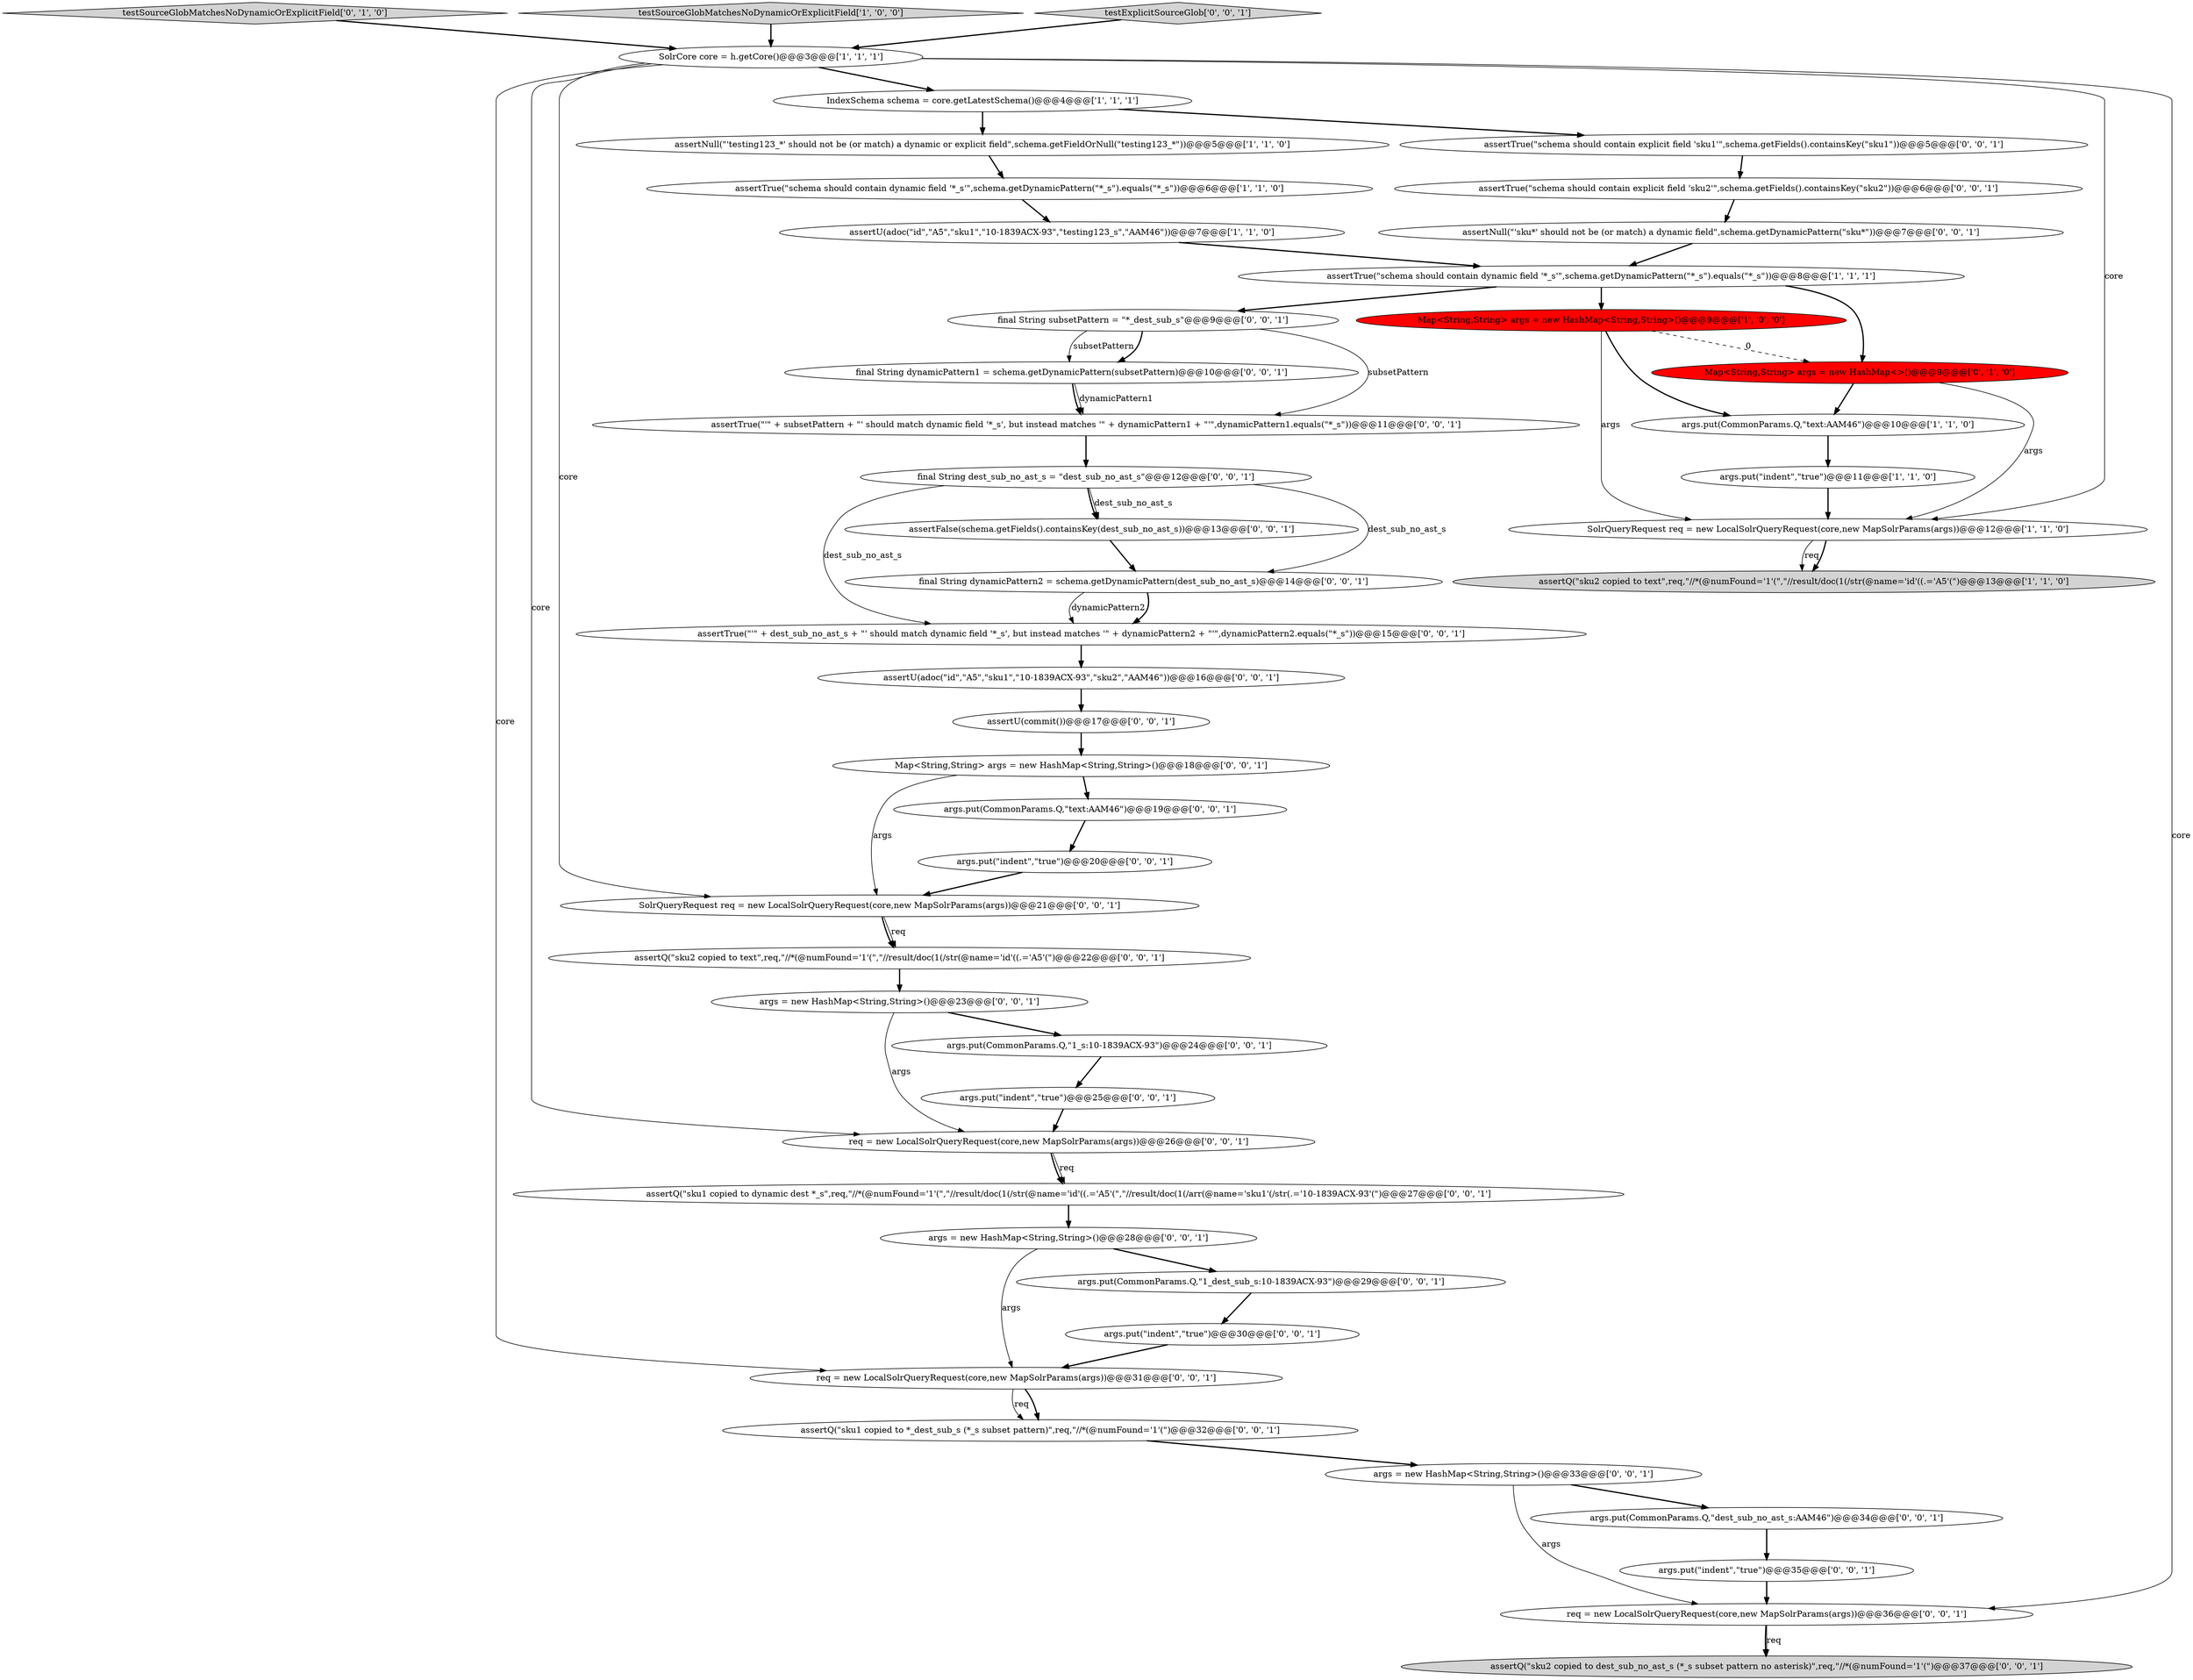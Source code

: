 digraph {
46 [style = filled, label = "args.put(CommonParams.Q,\"1_dest_sub_s:10-1839ACX-93\")@@@29@@@['0', '0', '1']", fillcolor = white, shape = ellipse image = "AAA0AAABBB3BBB"];
16 [style = filled, label = "assertQ(\"sku2 copied to dest_sub_no_ast_s (*_s subset pattern no asterisk)\",req,\"//*(@numFound='1'(\")@@@37@@@['0', '0', '1']", fillcolor = lightgray, shape = ellipse image = "AAA0AAABBB3BBB"];
44 [style = filled, label = "SolrQueryRequest req = new LocalSolrQueryRequest(core,new MapSolrParams(args))@@@21@@@['0', '0', '1']", fillcolor = white, shape = ellipse image = "AAA0AAABBB3BBB"];
30 [style = filled, label = "assertTrue(\"schema should contain explicit field 'sku1'\",schema.getFields().containsKey(\"sku1\"))@@@5@@@['0', '0', '1']", fillcolor = white, shape = ellipse image = "AAA0AAABBB3BBB"];
7 [style = filled, label = "Map<String,String> args = new HashMap<String,String>()@@@9@@@['1', '0', '0']", fillcolor = red, shape = ellipse image = "AAA1AAABBB1BBB"];
27 [style = filled, label = "assertTrue(\"schema should contain explicit field 'sku2'\",schema.getFields().containsKey(\"sku2\"))@@@6@@@['0', '0', '1']", fillcolor = white, shape = ellipse image = "AAA0AAABBB3BBB"];
29 [style = filled, label = "args.put(\"indent\",\"true\")@@@20@@@['0', '0', '1']", fillcolor = white, shape = ellipse image = "AAA0AAABBB3BBB"];
20 [style = filled, label = "args.put(\"indent\",\"true\")@@@35@@@['0', '0', '1']", fillcolor = white, shape = ellipse image = "AAA0AAABBB3BBB"];
28 [style = filled, label = "assertTrue(\"'\" + dest_sub_no_ast_s + \"' should match dynamic field '*_s', but instead matches '\" + dynamicPattern2 + \"'\",dynamicPattern2.equals(\"*_s\"))@@@15@@@['0', '0', '1']", fillcolor = white, shape = ellipse image = "AAA0AAABBB3BBB"];
34 [style = filled, label = "args = new HashMap<String,String>()@@@28@@@['0', '0', '1']", fillcolor = white, shape = ellipse image = "AAA0AAABBB3BBB"];
36 [style = filled, label = "assertTrue(\"'\" + subsetPattern + \"' should match dynamic field '*_s', but instead matches '\" + dynamicPattern1 + \"'\",dynamicPattern1.equals(\"*_s\"))@@@11@@@['0', '0', '1']", fillcolor = white, shape = ellipse image = "AAA0AAABBB3BBB"];
23 [style = filled, label = "assertQ(\"sku1 copied to *_dest_sub_s (*_s subset pattern)\",req,\"//*(@numFound='1'(\")@@@32@@@['0', '0', '1']", fillcolor = white, shape = ellipse image = "AAA0AAABBB3BBB"];
4 [style = filled, label = "IndexSchema schema = core.getLatestSchema()@@@4@@@['1', '1', '1']", fillcolor = white, shape = ellipse image = "AAA0AAABBB1BBB"];
37 [style = filled, label = "args = new HashMap<String,String>()@@@33@@@['0', '0', '1']", fillcolor = white, shape = ellipse image = "AAA0AAABBB3BBB"];
38 [style = filled, label = "args.put(CommonParams.Q,\"text:AAM46\")@@@19@@@['0', '0', '1']", fillcolor = white, shape = ellipse image = "AAA0AAABBB3BBB"];
25 [style = filled, label = "args = new HashMap<String,String>()@@@23@@@['0', '0', '1']", fillcolor = white, shape = ellipse image = "AAA0AAABBB3BBB"];
41 [style = filled, label = "req = new LocalSolrQueryRequest(core,new MapSolrParams(args))@@@31@@@['0', '0', '1']", fillcolor = white, shape = ellipse image = "AAA0AAABBB3BBB"];
0 [style = filled, label = "SolrQueryRequest req = new LocalSolrQueryRequest(core,new MapSolrParams(args))@@@12@@@['1', '1', '0']", fillcolor = white, shape = ellipse image = "AAA0AAABBB1BBB"];
21 [style = filled, label = "final String dynamicPattern2 = schema.getDynamicPattern(dest_sub_no_ast_s)@@@14@@@['0', '0', '1']", fillcolor = white, shape = ellipse image = "AAA0AAABBB3BBB"];
43 [style = filled, label = "assertU(commit())@@@17@@@['0', '0', '1']", fillcolor = white, shape = ellipse image = "AAA0AAABBB3BBB"];
33 [style = filled, label = "args.put(\"indent\",\"true\")@@@25@@@['0', '0', '1']", fillcolor = white, shape = ellipse image = "AAA0AAABBB3BBB"];
2 [style = filled, label = "assertQ(\"sku2 copied to text\",req,\"//*(@numFound='1'(\",\"//result/doc(1(/str(@name='id'((.='A5'(\")@@@13@@@['1', '1', '0']", fillcolor = lightgray, shape = ellipse image = "AAA0AAABBB1BBB"];
1 [style = filled, label = "args.put(\"indent\",\"true\")@@@11@@@['1', '1', '0']", fillcolor = white, shape = ellipse image = "AAA0AAABBB1BBB"];
10 [style = filled, label = "assertTrue(\"schema should contain dynamic field '*_s'\",schema.getDynamicPattern(\"*_s\").equals(\"*_s\"))@@@8@@@['1', '1', '1']", fillcolor = white, shape = ellipse image = "AAA0AAABBB1BBB"];
14 [style = filled, label = "assertQ(\"sku2 copied to text\",req,\"//*(@numFound='1'(\",\"//result/doc(1(/str(@name='id'((.='A5'(\")@@@22@@@['0', '0', '1']", fillcolor = white, shape = ellipse image = "AAA0AAABBB3BBB"];
18 [style = filled, label = "req = new LocalSolrQueryRequest(core,new MapSolrParams(args))@@@26@@@['0', '0', '1']", fillcolor = white, shape = ellipse image = "AAA0AAABBB3BBB"];
32 [style = filled, label = "final String dest_sub_no_ast_s = \"dest_sub_no_ast_s\"@@@12@@@['0', '0', '1']", fillcolor = white, shape = ellipse image = "AAA0AAABBB3BBB"];
15 [style = filled, label = "assertQ(\"sku1 copied to dynamic dest *_s\",req,\"//*(@numFound='1'(\",\"//result/doc(1(/str(@name='id'((.='A5'(\",\"//result/doc(1(/arr(@name='sku1'(/str(.='10-1839ACX-93'(\")@@@27@@@['0', '0', '1']", fillcolor = white, shape = ellipse image = "AAA0AAABBB3BBB"];
22 [style = filled, label = "assertU(adoc(\"id\",\"A5\",\"sku1\",\"10-1839ACX-93\",\"sku2\",\"AAM46\"))@@@16@@@['0', '0', '1']", fillcolor = white, shape = ellipse image = "AAA0AAABBB3BBB"];
39 [style = filled, label = "assertFalse(schema.getFields().containsKey(dest_sub_no_ast_s))@@@13@@@['0', '0', '1']", fillcolor = white, shape = ellipse image = "AAA0AAABBB3BBB"];
8 [style = filled, label = "assertTrue(\"schema should contain dynamic field '*_s'\",schema.getDynamicPattern(\"*_s\").equals(\"*_s\"))@@@6@@@['1', '1', '0']", fillcolor = white, shape = ellipse image = "AAA0AAABBB1BBB"];
12 [style = filled, label = "testSourceGlobMatchesNoDynamicOrExplicitField['0', '1', '0']", fillcolor = lightgray, shape = diamond image = "AAA0AAABBB2BBB"];
19 [style = filled, label = "req = new LocalSolrQueryRequest(core,new MapSolrParams(args))@@@36@@@['0', '0', '1']", fillcolor = white, shape = ellipse image = "AAA0AAABBB3BBB"];
11 [style = filled, label = "SolrCore core = h.getCore()@@@3@@@['1', '1', '1']", fillcolor = white, shape = ellipse image = "AAA0AAABBB1BBB"];
24 [style = filled, label = "Map<String,String> args = new HashMap<String,String>()@@@18@@@['0', '0', '1']", fillcolor = white, shape = ellipse image = "AAA0AAABBB3BBB"];
3 [style = filled, label = "assertNull(\"'testing123_*' should not be (or match) a dynamic or explicit field\",schema.getFieldOrNull(\"testing123_*\"))@@@5@@@['1', '1', '0']", fillcolor = white, shape = ellipse image = "AAA0AAABBB1BBB"];
26 [style = filled, label = "args.put(\"indent\",\"true\")@@@30@@@['0', '0', '1']", fillcolor = white, shape = ellipse image = "AAA0AAABBB3BBB"];
17 [style = filled, label = "args.put(CommonParams.Q,\"dest_sub_no_ast_s:AAM46\")@@@34@@@['0', '0', '1']", fillcolor = white, shape = ellipse image = "AAA0AAABBB3BBB"];
40 [style = filled, label = "final String dynamicPattern1 = schema.getDynamicPattern(subsetPattern)@@@10@@@['0', '0', '1']", fillcolor = white, shape = ellipse image = "AAA0AAABBB3BBB"];
5 [style = filled, label = "testSourceGlobMatchesNoDynamicOrExplicitField['1', '0', '0']", fillcolor = lightgray, shape = diamond image = "AAA0AAABBB1BBB"];
6 [style = filled, label = "args.put(CommonParams.Q,\"text:AAM46\")@@@10@@@['1', '1', '0']", fillcolor = white, shape = ellipse image = "AAA0AAABBB1BBB"];
31 [style = filled, label = "assertNull(\"'sku*' should not be (or match) a dynamic field\",schema.getDynamicPattern(\"sku*\"))@@@7@@@['0', '0', '1']", fillcolor = white, shape = ellipse image = "AAA0AAABBB3BBB"];
35 [style = filled, label = "args.put(CommonParams.Q,\"1_s:10-1839ACX-93\")@@@24@@@['0', '0', '1']", fillcolor = white, shape = ellipse image = "AAA0AAABBB3BBB"];
13 [style = filled, label = "Map<String,String> args = new HashMap<>()@@@9@@@['0', '1', '0']", fillcolor = red, shape = ellipse image = "AAA1AAABBB2BBB"];
42 [style = filled, label = "final String subsetPattern = \"*_dest_sub_s\"@@@9@@@['0', '0', '1']", fillcolor = white, shape = ellipse image = "AAA0AAABBB3BBB"];
45 [style = filled, label = "testExplicitSourceGlob['0', '0', '1']", fillcolor = lightgray, shape = diamond image = "AAA0AAABBB3BBB"];
9 [style = filled, label = "assertU(adoc(\"id\",\"A5\",\"sku1\",\"10-1839ACX-93\",\"testing123_s\",\"AAM46\"))@@@7@@@['1', '1', '0']", fillcolor = white, shape = ellipse image = "AAA0AAABBB1BBB"];
0->2 [style = solid, label="req"];
11->0 [style = solid, label="core"];
4->3 [style = bold, label=""];
7->0 [style = solid, label="args"];
11->41 [style = solid, label="core"];
14->25 [style = bold, label=""];
34->46 [style = bold, label=""];
15->34 [style = bold, label=""];
44->14 [style = solid, label="req"];
11->44 [style = solid, label="core"];
21->28 [style = solid, label="dynamicPattern2"];
38->29 [style = bold, label=""];
0->2 [style = bold, label=""];
30->27 [style = bold, label=""];
11->4 [style = bold, label=""];
12->11 [style = bold, label=""];
22->43 [style = bold, label=""];
35->33 [style = bold, label=""];
18->15 [style = bold, label=""];
37->17 [style = bold, label=""];
27->31 [style = bold, label=""];
36->32 [style = bold, label=""];
24->44 [style = solid, label="args"];
42->40 [style = solid, label="subsetPattern"];
24->38 [style = bold, label=""];
1->0 [style = bold, label=""];
32->39 [style = solid, label="dest_sub_no_ast_s"];
9->10 [style = bold, label=""];
37->19 [style = solid, label="args"];
44->14 [style = bold, label=""];
25->35 [style = bold, label=""];
42->36 [style = solid, label="subsetPattern"];
10->7 [style = bold, label=""];
42->40 [style = bold, label=""];
13->0 [style = solid, label="args"];
21->28 [style = bold, label=""];
19->16 [style = bold, label=""];
45->11 [style = bold, label=""];
34->41 [style = solid, label="args"];
19->16 [style = solid, label="req"];
6->1 [style = bold, label=""];
39->21 [style = bold, label=""];
26->41 [style = bold, label=""];
46->26 [style = bold, label=""];
23->37 [style = bold, label=""];
25->18 [style = solid, label="args"];
4->30 [style = bold, label=""];
10->13 [style = bold, label=""];
10->42 [style = bold, label=""];
40->36 [style = bold, label=""];
33->18 [style = bold, label=""];
31->10 [style = bold, label=""];
43->24 [style = bold, label=""];
3->8 [style = bold, label=""];
7->6 [style = bold, label=""];
11->19 [style = solid, label="core"];
8->9 [style = bold, label=""];
7->13 [style = dashed, label="0"];
29->44 [style = bold, label=""];
32->39 [style = bold, label=""];
5->11 [style = bold, label=""];
40->36 [style = solid, label="dynamicPattern1"];
32->21 [style = solid, label="dest_sub_no_ast_s"];
13->6 [style = bold, label=""];
20->19 [style = bold, label=""];
11->18 [style = solid, label="core"];
41->23 [style = bold, label=""];
18->15 [style = solid, label="req"];
32->28 [style = solid, label="dest_sub_no_ast_s"];
28->22 [style = bold, label=""];
41->23 [style = solid, label="req"];
17->20 [style = bold, label=""];
}
